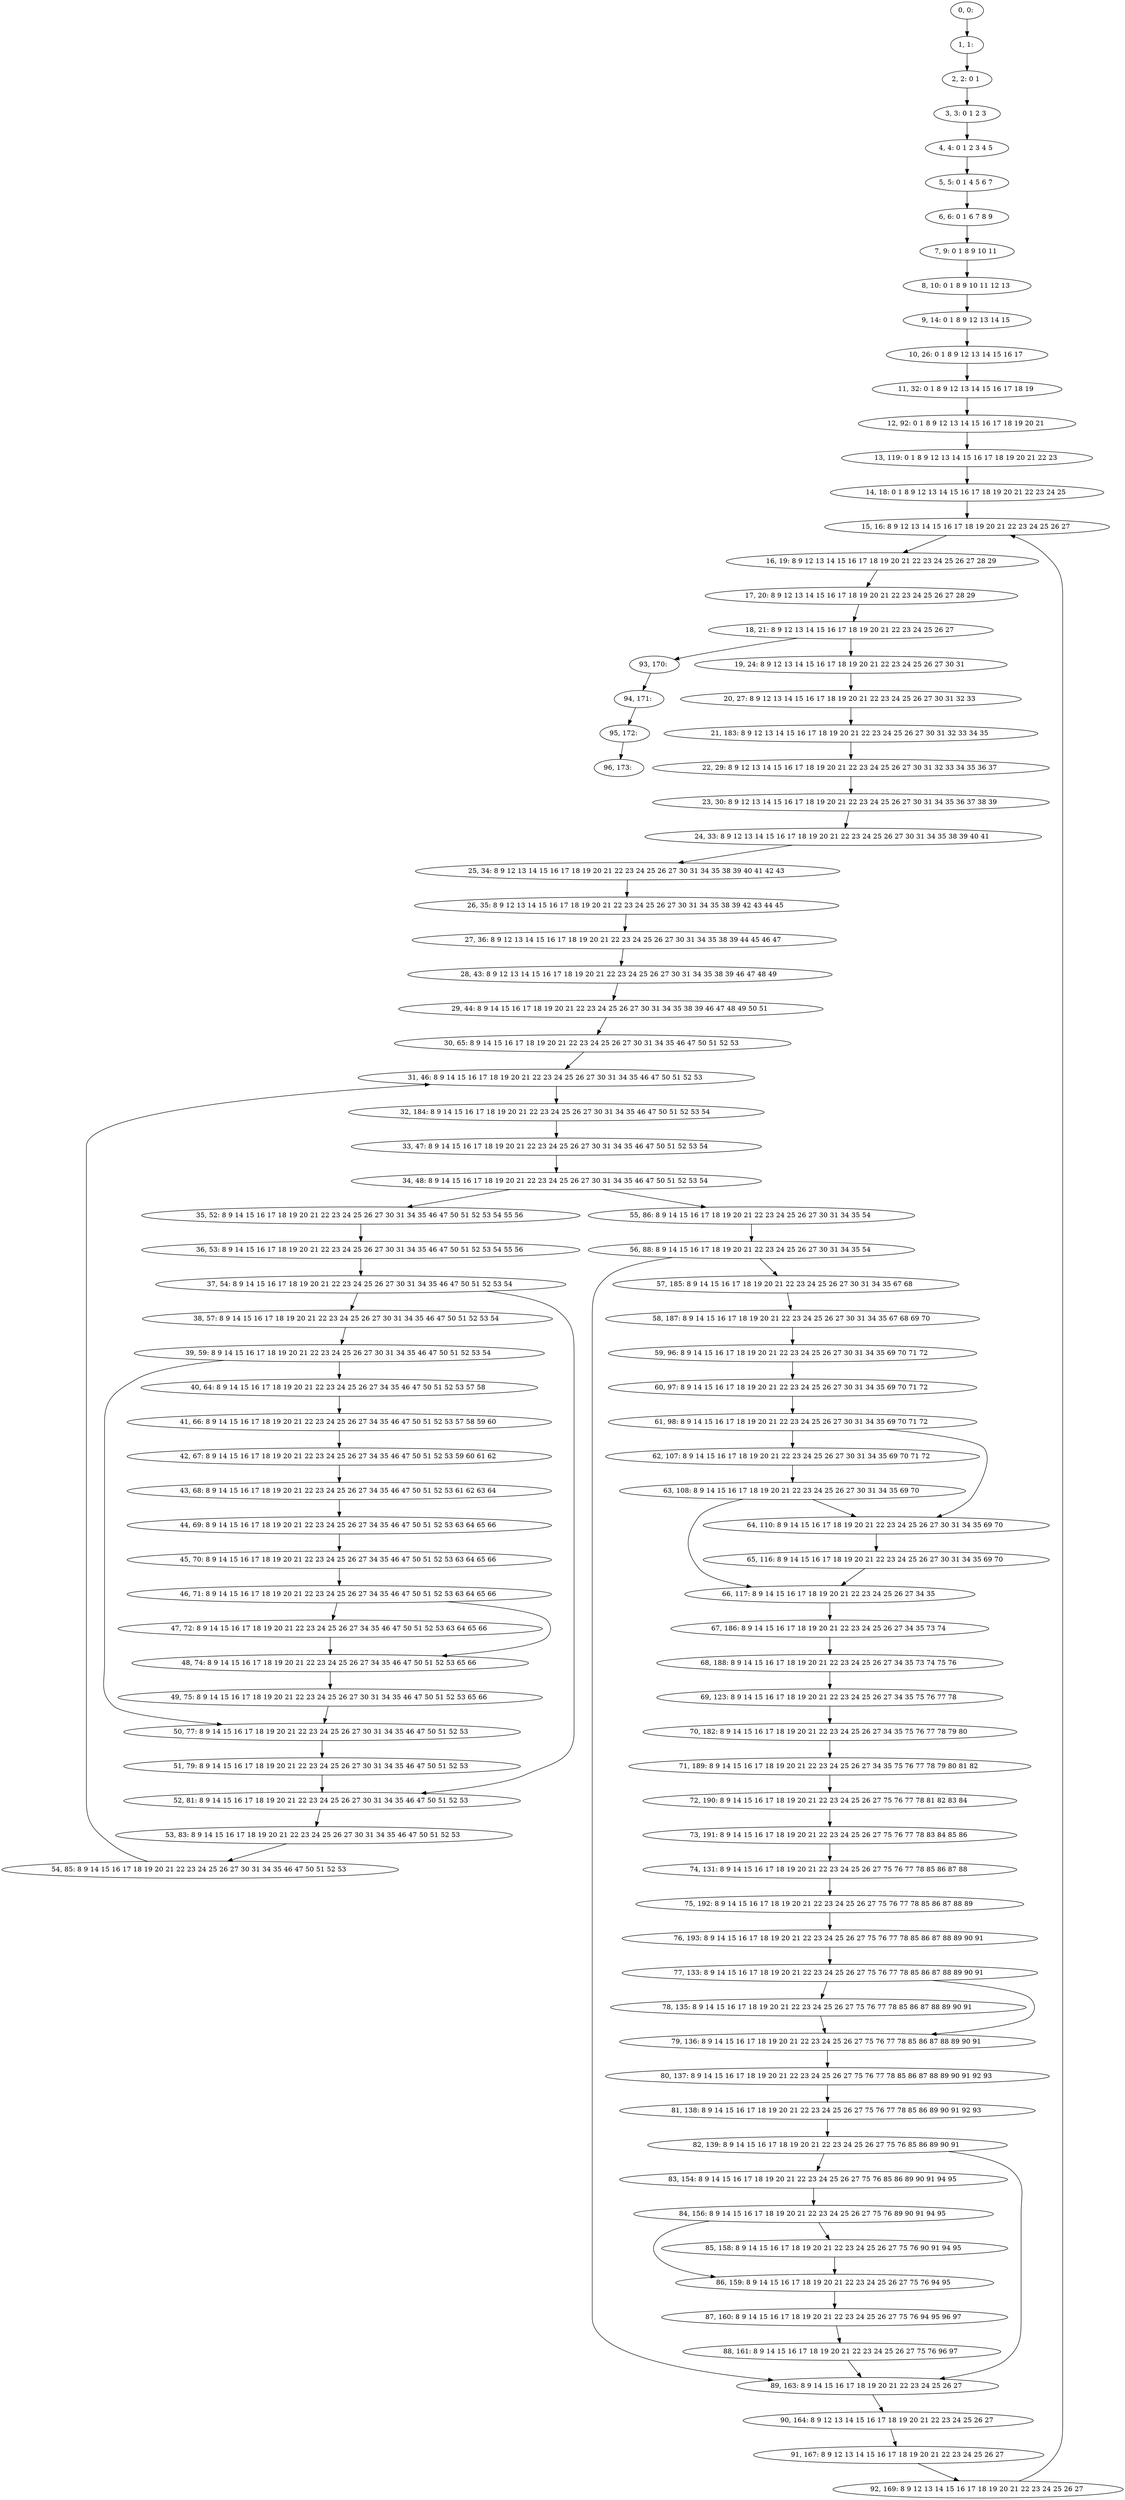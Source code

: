 digraph G {
0[label="0, 0: "];
1[label="1, 1: "];
2[label="2, 2: 0 1 "];
3[label="3, 3: 0 1 2 3 "];
4[label="4, 4: 0 1 2 3 4 5 "];
5[label="5, 5: 0 1 4 5 6 7 "];
6[label="6, 6: 0 1 6 7 8 9 "];
7[label="7, 9: 0 1 8 9 10 11 "];
8[label="8, 10: 0 1 8 9 10 11 12 13 "];
9[label="9, 14: 0 1 8 9 12 13 14 15 "];
10[label="10, 26: 0 1 8 9 12 13 14 15 16 17 "];
11[label="11, 32: 0 1 8 9 12 13 14 15 16 17 18 19 "];
12[label="12, 92: 0 1 8 9 12 13 14 15 16 17 18 19 20 21 "];
13[label="13, 119: 0 1 8 9 12 13 14 15 16 17 18 19 20 21 22 23 "];
14[label="14, 18: 0 1 8 9 12 13 14 15 16 17 18 19 20 21 22 23 24 25 "];
15[label="15, 16: 8 9 12 13 14 15 16 17 18 19 20 21 22 23 24 25 26 27 "];
16[label="16, 19: 8 9 12 13 14 15 16 17 18 19 20 21 22 23 24 25 26 27 28 29 "];
17[label="17, 20: 8 9 12 13 14 15 16 17 18 19 20 21 22 23 24 25 26 27 28 29 "];
18[label="18, 21: 8 9 12 13 14 15 16 17 18 19 20 21 22 23 24 25 26 27 "];
19[label="19, 24: 8 9 12 13 14 15 16 17 18 19 20 21 22 23 24 25 26 27 30 31 "];
20[label="20, 27: 8 9 12 13 14 15 16 17 18 19 20 21 22 23 24 25 26 27 30 31 32 33 "];
21[label="21, 183: 8 9 12 13 14 15 16 17 18 19 20 21 22 23 24 25 26 27 30 31 32 33 34 35 "];
22[label="22, 29: 8 9 12 13 14 15 16 17 18 19 20 21 22 23 24 25 26 27 30 31 32 33 34 35 36 37 "];
23[label="23, 30: 8 9 12 13 14 15 16 17 18 19 20 21 22 23 24 25 26 27 30 31 34 35 36 37 38 39 "];
24[label="24, 33: 8 9 12 13 14 15 16 17 18 19 20 21 22 23 24 25 26 27 30 31 34 35 38 39 40 41 "];
25[label="25, 34: 8 9 12 13 14 15 16 17 18 19 20 21 22 23 24 25 26 27 30 31 34 35 38 39 40 41 42 43 "];
26[label="26, 35: 8 9 12 13 14 15 16 17 18 19 20 21 22 23 24 25 26 27 30 31 34 35 38 39 42 43 44 45 "];
27[label="27, 36: 8 9 12 13 14 15 16 17 18 19 20 21 22 23 24 25 26 27 30 31 34 35 38 39 44 45 46 47 "];
28[label="28, 43: 8 9 12 13 14 15 16 17 18 19 20 21 22 23 24 25 26 27 30 31 34 35 38 39 46 47 48 49 "];
29[label="29, 44: 8 9 14 15 16 17 18 19 20 21 22 23 24 25 26 27 30 31 34 35 38 39 46 47 48 49 50 51 "];
30[label="30, 65: 8 9 14 15 16 17 18 19 20 21 22 23 24 25 26 27 30 31 34 35 46 47 50 51 52 53 "];
31[label="31, 46: 8 9 14 15 16 17 18 19 20 21 22 23 24 25 26 27 30 31 34 35 46 47 50 51 52 53 "];
32[label="32, 184: 8 9 14 15 16 17 18 19 20 21 22 23 24 25 26 27 30 31 34 35 46 47 50 51 52 53 54 "];
33[label="33, 47: 8 9 14 15 16 17 18 19 20 21 22 23 24 25 26 27 30 31 34 35 46 47 50 51 52 53 54 "];
34[label="34, 48: 8 9 14 15 16 17 18 19 20 21 22 23 24 25 26 27 30 31 34 35 46 47 50 51 52 53 54 "];
35[label="35, 52: 8 9 14 15 16 17 18 19 20 21 22 23 24 25 26 27 30 31 34 35 46 47 50 51 52 53 54 55 56 "];
36[label="36, 53: 8 9 14 15 16 17 18 19 20 21 22 23 24 25 26 27 30 31 34 35 46 47 50 51 52 53 54 55 56 "];
37[label="37, 54: 8 9 14 15 16 17 18 19 20 21 22 23 24 25 26 27 30 31 34 35 46 47 50 51 52 53 54 "];
38[label="38, 57: 8 9 14 15 16 17 18 19 20 21 22 23 24 25 26 27 30 31 34 35 46 47 50 51 52 53 54 "];
39[label="39, 59: 8 9 14 15 16 17 18 19 20 21 22 23 24 25 26 27 30 31 34 35 46 47 50 51 52 53 54 "];
40[label="40, 64: 8 9 14 15 16 17 18 19 20 21 22 23 24 25 26 27 34 35 46 47 50 51 52 53 57 58 "];
41[label="41, 66: 8 9 14 15 16 17 18 19 20 21 22 23 24 25 26 27 34 35 46 47 50 51 52 53 57 58 59 60 "];
42[label="42, 67: 8 9 14 15 16 17 18 19 20 21 22 23 24 25 26 27 34 35 46 47 50 51 52 53 59 60 61 62 "];
43[label="43, 68: 8 9 14 15 16 17 18 19 20 21 22 23 24 25 26 27 34 35 46 47 50 51 52 53 61 62 63 64 "];
44[label="44, 69: 8 9 14 15 16 17 18 19 20 21 22 23 24 25 26 27 34 35 46 47 50 51 52 53 63 64 65 66 "];
45[label="45, 70: 8 9 14 15 16 17 18 19 20 21 22 23 24 25 26 27 34 35 46 47 50 51 52 53 63 64 65 66 "];
46[label="46, 71: 8 9 14 15 16 17 18 19 20 21 22 23 24 25 26 27 34 35 46 47 50 51 52 53 63 64 65 66 "];
47[label="47, 72: 8 9 14 15 16 17 18 19 20 21 22 23 24 25 26 27 34 35 46 47 50 51 52 53 63 64 65 66 "];
48[label="48, 74: 8 9 14 15 16 17 18 19 20 21 22 23 24 25 26 27 34 35 46 47 50 51 52 53 65 66 "];
49[label="49, 75: 8 9 14 15 16 17 18 19 20 21 22 23 24 25 26 27 30 31 34 35 46 47 50 51 52 53 65 66 "];
50[label="50, 77: 8 9 14 15 16 17 18 19 20 21 22 23 24 25 26 27 30 31 34 35 46 47 50 51 52 53 "];
51[label="51, 79: 8 9 14 15 16 17 18 19 20 21 22 23 24 25 26 27 30 31 34 35 46 47 50 51 52 53 "];
52[label="52, 81: 8 9 14 15 16 17 18 19 20 21 22 23 24 25 26 27 30 31 34 35 46 47 50 51 52 53 "];
53[label="53, 83: 8 9 14 15 16 17 18 19 20 21 22 23 24 25 26 27 30 31 34 35 46 47 50 51 52 53 "];
54[label="54, 85: 8 9 14 15 16 17 18 19 20 21 22 23 24 25 26 27 30 31 34 35 46 47 50 51 52 53 "];
55[label="55, 86: 8 9 14 15 16 17 18 19 20 21 22 23 24 25 26 27 30 31 34 35 54 "];
56[label="56, 88: 8 9 14 15 16 17 18 19 20 21 22 23 24 25 26 27 30 31 34 35 54 "];
57[label="57, 185: 8 9 14 15 16 17 18 19 20 21 22 23 24 25 26 27 30 31 34 35 67 68 "];
58[label="58, 187: 8 9 14 15 16 17 18 19 20 21 22 23 24 25 26 27 30 31 34 35 67 68 69 70 "];
59[label="59, 96: 8 9 14 15 16 17 18 19 20 21 22 23 24 25 26 27 30 31 34 35 69 70 71 72 "];
60[label="60, 97: 8 9 14 15 16 17 18 19 20 21 22 23 24 25 26 27 30 31 34 35 69 70 71 72 "];
61[label="61, 98: 8 9 14 15 16 17 18 19 20 21 22 23 24 25 26 27 30 31 34 35 69 70 71 72 "];
62[label="62, 107: 8 9 14 15 16 17 18 19 20 21 22 23 24 25 26 27 30 31 34 35 69 70 71 72 "];
63[label="63, 108: 8 9 14 15 16 17 18 19 20 21 22 23 24 25 26 27 30 31 34 35 69 70 "];
64[label="64, 110: 8 9 14 15 16 17 18 19 20 21 22 23 24 25 26 27 30 31 34 35 69 70 "];
65[label="65, 116: 8 9 14 15 16 17 18 19 20 21 22 23 24 25 26 27 30 31 34 35 69 70 "];
66[label="66, 117: 8 9 14 15 16 17 18 19 20 21 22 23 24 25 26 27 34 35 "];
67[label="67, 186: 8 9 14 15 16 17 18 19 20 21 22 23 24 25 26 27 34 35 73 74 "];
68[label="68, 188: 8 9 14 15 16 17 18 19 20 21 22 23 24 25 26 27 34 35 73 74 75 76 "];
69[label="69, 123: 8 9 14 15 16 17 18 19 20 21 22 23 24 25 26 27 34 35 75 76 77 78 "];
70[label="70, 182: 8 9 14 15 16 17 18 19 20 21 22 23 24 25 26 27 34 35 75 76 77 78 79 80 "];
71[label="71, 189: 8 9 14 15 16 17 18 19 20 21 22 23 24 25 26 27 34 35 75 76 77 78 79 80 81 82 "];
72[label="72, 190: 8 9 14 15 16 17 18 19 20 21 22 23 24 25 26 27 75 76 77 78 81 82 83 84 "];
73[label="73, 191: 8 9 14 15 16 17 18 19 20 21 22 23 24 25 26 27 75 76 77 78 83 84 85 86 "];
74[label="74, 131: 8 9 14 15 16 17 18 19 20 21 22 23 24 25 26 27 75 76 77 78 85 86 87 88 "];
75[label="75, 192: 8 9 14 15 16 17 18 19 20 21 22 23 24 25 26 27 75 76 77 78 85 86 87 88 89 "];
76[label="76, 193: 8 9 14 15 16 17 18 19 20 21 22 23 24 25 26 27 75 76 77 78 85 86 87 88 89 90 91 "];
77[label="77, 133: 8 9 14 15 16 17 18 19 20 21 22 23 24 25 26 27 75 76 77 78 85 86 87 88 89 90 91 "];
78[label="78, 135: 8 9 14 15 16 17 18 19 20 21 22 23 24 25 26 27 75 76 77 78 85 86 87 88 89 90 91 "];
79[label="79, 136: 8 9 14 15 16 17 18 19 20 21 22 23 24 25 26 27 75 76 77 78 85 86 87 88 89 90 91 "];
80[label="80, 137: 8 9 14 15 16 17 18 19 20 21 22 23 24 25 26 27 75 76 77 78 85 86 87 88 89 90 91 92 93 "];
81[label="81, 138: 8 9 14 15 16 17 18 19 20 21 22 23 24 25 26 27 75 76 77 78 85 86 89 90 91 92 93 "];
82[label="82, 139: 8 9 14 15 16 17 18 19 20 21 22 23 24 25 26 27 75 76 85 86 89 90 91 "];
83[label="83, 154: 8 9 14 15 16 17 18 19 20 21 22 23 24 25 26 27 75 76 85 86 89 90 91 94 95 "];
84[label="84, 156: 8 9 14 15 16 17 18 19 20 21 22 23 24 25 26 27 75 76 89 90 91 94 95 "];
85[label="85, 158: 8 9 14 15 16 17 18 19 20 21 22 23 24 25 26 27 75 76 90 91 94 95 "];
86[label="86, 159: 8 9 14 15 16 17 18 19 20 21 22 23 24 25 26 27 75 76 94 95 "];
87[label="87, 160: 8 9 14 15 16 17 18 19 20 21 22 23 24 25 26 27 75 76 94 95 96 97 "];
88[label="88, 161: 8 9 14 15 16 17 18 19 20 21 22 23 24 25 26 27 75 76 96 97 "];
89[label="89, 163: 8 9 14 15 16 17 18 19 20 21 22 23 24 25 26 27 "];
90[label="90, 164: 8 9 12 13 14 15 16 17 18 19 20 21 22 23 24 25 26 27 "];
91[label="91, 167: 8 9 12 13 14 15 16 17 18 19 20 21 22 23 24 25 26 27 "];
92[label="92, 169: 8 9 12 13 14 15 16 17 18 19 20 21 22 23 24 25 26 27 "];
93[label="93, 170: "];
94[label="94, 171: "];
95[label="95, 172: "];
96[label="96, 173: "];
0->1 ;
1->2 ;
2->3 ;
3->4 ;
4->5 ;
5->6 ;
6->7 ;
7->8 ;
8->9 ;
9->10 ;
10->11 ;
11->12 ;
12->13 ;
13->14 ;
14->15 ;
15->16 ;
16->17 ;
17->18 ;
18->19 ;
18->93 ;
19->20 ;
20->21 ;
21->22 ;
22->23 ;
23->24 ;
24->25 ;
25->26 ;
26->27 ;
27->28 ;
28->29 ;
29->30 ;
30->31 ;
31->32 ;
32->33 ;
33->34 ;
34->35 ;
34->55 ;
35->36 ;
36->37 ;
37->38 ;
37->52 ;
38->39 ;
39->40 ;
39->50 ;
40->41 ;
41->42 ;
42->43 ;
43->44 ;
44->45 ;
45->46 ;
46->47 ;
46->48 ;
47->48 ;
48->49 ;
49->50 ;
50->51 ;
51->52 ;
52->53 ;
53->54 ;
54->31 ;
55->56 ;
56->57 ;
56->89 ;
57->58 ;
58->59 ;
59->60 ;
60->61 ;
61->62 ;
61->64 ;
62->63 ;
63->64 ;
63->66 ;
64->65 ;
65->66 ;
66->67 ;
67->68 ;
68->69 ;
69->70 ;
70->71 ;
71->72 ;
72->73 ;
73->74 ;
74->75 ;
75->76 ;
76->77 ;
77->78 ;
77->79 ;
78->79 ;
79->80 ;
80->81 ;
81->82 ;
82->83 ;
82->89 ;
83->84 ;
84->85 ;
84->86 ;
85->86 ;
86->87 ;
87->88 ;
88->89 ;
89->90 ;
90->91 ;
91->92 ;
92->15 ;
93->94 ;
94->95 ;
95->96 ;
}
